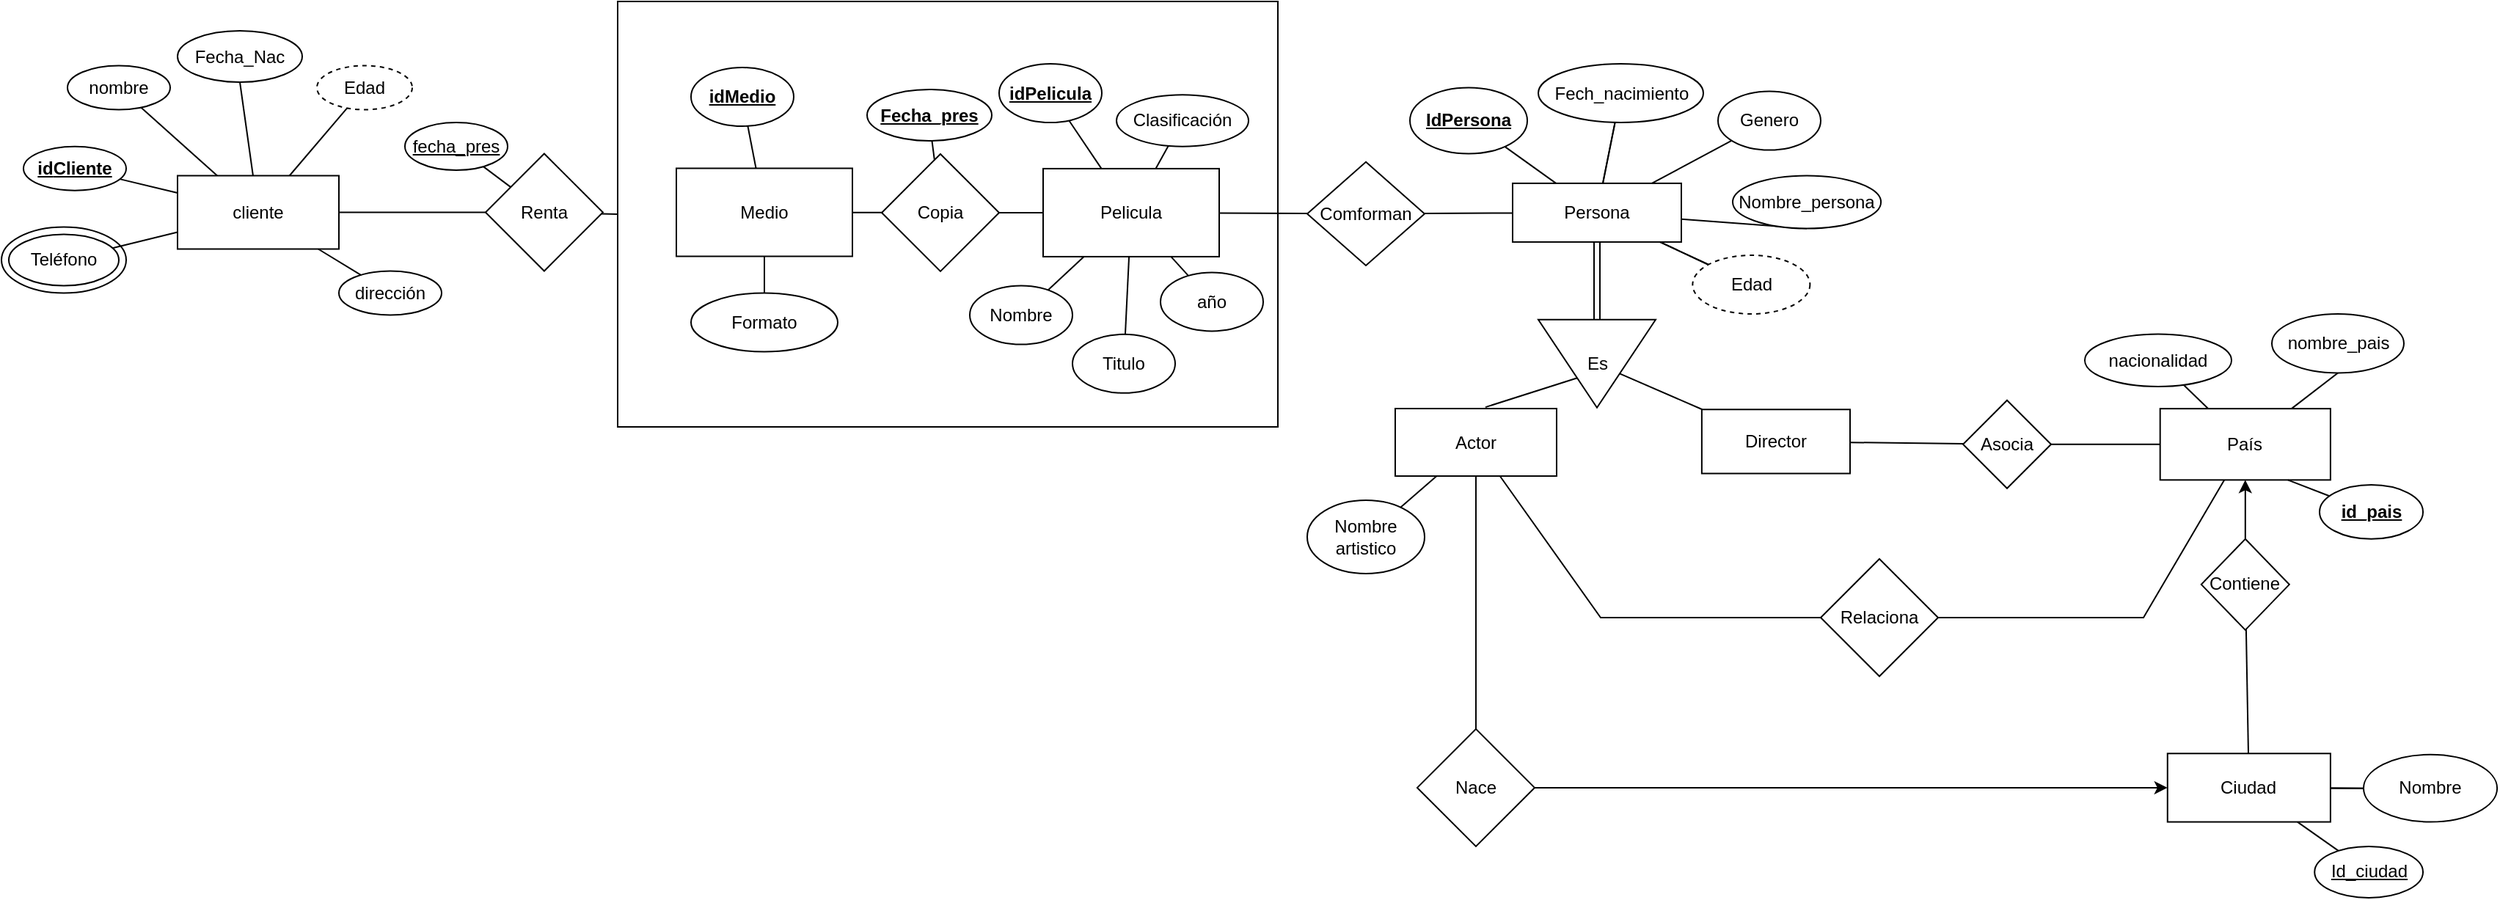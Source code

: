 <mxfile version="17.1.3" type="github">
  <diagram id="XbYHDId6QQW5LhkTKkXW" name="Page-1">
    <mxGraphModel dx="1902" dy="955" grid="1" gridSize="10" guides="1" tooltips="1" connect="1" arrows="1" fold="1" page="1" pageScale="1" pageWidth="1100" pageHeight="850" math="0" shadow="0">
      <root>
        <mxCell id="0" />
        <mxCell id="1" parent="0" />
        <mxCell id="F-Kvo5MLFR0JJEmdqfFO-17" value="" style="rounded=0;whiteSpace=wrap;html=1;fontStyle=5" vertex="1" parent="1">
          <mxGeometry x="450" y="30" width="450" height="290" as="geometry" />
        </mxCell>
        <mxCell id="e1TEVOApzdRCWQLMog-f-6" value="" style="ellipse;whiteSpace=wrap;html=1;rounded=0;" parent="1" vertex="1">
          <mxGeometry x="30" y="183.75" width="85" height="45" as="geometry" />
        </mxCell>
        <mxCell id="vQORHYDYE9qXVt88JkUZ-2" value="" style="rounded=0;orthogonalLoop=1;jettySize=auto;html=1;endArrow=none;endFill=0;" parent="1" source="qhwseymHXmRA8twH0Vjl-1" target="vQORHYDYE9qXVt88JkUZ-1" edge="1">
          <mxGeometry relative="1" as="geometry" />
        </mxCell>
        <mxCell id="e1TEVOApzdRCWQLMog-f-5" value="" style="edgeStyle=none;rounded=0;orthogonalLoop=1;jettySize=auto;html=1;endArrow=none;endFill=0;" parent="1" source="qhwseymHXmRA8twH0Vjl-1" target="e1TEVOApzdRCWQLMog-f-4" edge="1">
          <mxGeometry relative="1" as="geometry" />
        </mxCell>
        <mxCell id="e1TEVOApzdRCWQLMog-f-9" value="" style="edgeStyle=none;rounded=0;orthogonalLoop=1;jettySize=auto;html=1;endArrow=none;endFill=0;entryX=0.5;entryY=1;entryDx=0;entryDy=0;" parent="1" source="qhwseymHXmRA8twH0Vjl-1" target="e1TEVOApzdRCWQLMog-f-8" edge="1">
          <mxGeometry relative="1" as="geometry">
            <mxPoint x="194.407" y="80.292" as="targetPoint" />
          </mxGeometry>
        </mxCell>
        <mxCell id="e1TEVOApzdRCWQLMog-f-16" value="" style="edgeStyle=none;rounded=0;orthogonalLoop=1;jettySize=auto;html=1;endArrow=none;endFill=0;" parent="1" source="qhwseymHXmRA8twH0Vjl-1" target="e1TEVOApzdRCWQLMog-f-15" edge="1">
          <mxGeometry relative="1" as="geometry" />
        </mxCell>
        <mxCell id="e1TEVOApzdRCWQLMog-f-21" value="" style="edgeStyle=none;rounded=0;orthogonalLoop=1;jettySize=auto;html=1;endArrow=none;endFill=0;" parent="1" source="qhwseymHXmRA8twH0Vjl-1" target="e1TEVOApzdRCWQLMog-f-20" edge="1">
          <mxGeometry relative="1" as="geometry" />
        </mxCell>
        <mxCell id="qhwseymHXmRA8twH0Vjl-1" value="cliente" style="rounded=0;whiteSpace=wrap;html=1;" parent="1" vertex="1">
          <mxGeometry x="150" y="148.75" width="110" height="50" as="geometry" />
        </mxCell>
        <mxCell id="vQORHYDYE9qXVt88JkUZ-1" value="&lt;span&gt;id&lt;/span&gt;Cliente" style="ellipse;whiteSpace=wrap;html=1;rounded=0;fontStyle=5" parent="1" vertex="1">
          <mxGeometry x="45" y="128.82" width="70" height="30" as="geometry" />
        </mxCell>
        <mxCell id="YXDesHnkqgXv9jODjz7c-2" value="" style="edgeStyle=none;rounded=0;orthogonalLoop=1;jettySize=auto;html=1;endArrow=none;endFill=0;" parent="1" source="YXDesHnkqgXv9jODjz7c-1" target="qhwseymHXmRA8twH0Vjl-1" edge="1">
          <mxGeometry relative="1" as="geometry" />
        </mxCell>
        <mxCell id="YXDesHnkqgXv9jODjz7c-1" value="nombre&lt;br&gt;" style="ellipse;whiteSpace=wrap;html=1;rounded=0;" parent="1" vertex="1">
          <mxGeometry x="75" y="73.75" width="70" height="30" as="geometry" />
        </mxCell>
        <mxCell id="e1TEVOApzdRCWQLMog-f-40" value="" style="edgeStyle=none;rounded=0;orthogonalLoop=1;jettySize=auto;html=1;endArrow=none;endFill=0;" parent="1" source="YXDesHnkqgXv9jODjz7c-3" target="qhwseymHXmRA8twH0Vjl-1" edge="1">
          <mxGeometry relative="1" as="geometry" />
        </mxCell>
        <mxCell id="YXDesHnkqgXv9jODjz7c-3" value="dirección" style="ellipse;whiteSpace=wrap;html=1;rounded=0;" parent="1" vertex="1">
          <mxGeometry x="260" y="213.75" width="70" height="30" as="geometry" />
        </mxCell>
        <mxCell id="e1TEVOApzdRCWQLMog-f-4" value="Teléfono" style="ellipse;whiteSpace=wrap;html=1;rounded=0;" parent="1" vertex="1">
          <mxGeometry x="35" y="188.75" width="75" height="35" as="geometry" />
        </mxCell>
        <mxCell id="e1TEVOApzdRCWQLMog-f-8" value="Fecha_Nac" style="ellipse;whiteSpace=wrap;html=1;rounded=0;" parent="1" vertex="1">
          <mxGeometry x="150" y="50" width="85" height="35" as="geometry" />
        </mxCell>
        <mxCell id="e1TEVOApzdRCWQLMog-f-15" value="Edad" style="ellipse;whiteSpace=wrap;html=1;rounded=0;dashed=1;" parent="1" vertex="1">
          <mxGeometry x="245" y="73.75" width="65" height="30" as="geometry" />
        </mxCell>
        <mxCell id="e1TEVOApzdRCWQLMog-f-24" value="" style="edgeStyle=none;rounded=0;orthogonalLoop=1;jettySize=auto;html=1;endArrow=none;endFill=0;" parent="1" source="e1TEVOApzdRCWQLMog-f-20" target="e1TEVOApzdRCWQLMog-f-23" edge="1">
          <mxGeometry relative="1" as="geometry" />
        </mxCell>
        <mxCell id="F-Kvo5MLFR0JJEmdqfFO-20" style="edgeStyle=none;rounded=0;orthogonalLoop=1;jettySize=auto;html=1;entryX=0;entryY=0.5;entryDx=0;entryDy=0;endArrow=none;endFill=0;" edge="1" parent="1" source="e1TEVOApzdRCWQLMog-f-20" target="F-Kvo5MLFR0JJEmdqfFO-17">
          <mxGeometry relative="1" as="geometry" />
        </mxCell>
        <mxCell id="e1TEVOApzdRCWQLMog-f-20" value="Renta" style="rhombus;whiteSpace=wrap;html=1;rounded=0;" parent="1" vertex="1">
          <mxGeometry x="359.95" y="133.74" width="80" height="80" as="geometry" />
        </mxCell>
        <mxCell id="e1TEVOApzdRCWQLMog-f-23" value="&lt;u&gt;fecha_pres&lt;/u&gt;" style="ellipse;whiteSpace=wrap;html=1;rounded=0;" parent="1" vertex="1">
          <mxGeometry x="305" y="112.5" width="70" height="32.5" as="geometry" />
        </mxCell>
        <mxCell id="e1TEVOApzdRCWQLMog-f-62" value="" style="edgeStyle=none;rounded=0;orthogonalLoop=1;jettySize=auto;html=1;endArrow=none;endFill=0;exitX=0.559;exitY=-0.021;exitDx=0;exitDy=0;exitPerimeter=0;" parent="1" source="e1TEVOApzdRCWQLMog-f-33" edge="1">
          <mxGeometry relative="1" as="geometry">
            <mxPoint x="1060" y="314.14" as="sourcePoint" />
            <mxPoint x="1110" y="284.76" as="targetPoint" />
          </mxGeometry>
        </mxCell>
        <mxCell id="F-Kvo5MLFR0JJEmdqfFO-49" value="" style="edgeStyle=none;rounded=0;orthogonalLoop=1;jettySize=auto;html=1;endArrow=none;endFill=0;" edge="1" parent="1" source="e1TEVOApzdRCWQLMog-f-33" target="F-Kvo5MLFR0JJEmdqfFO-48">
          <mxGeometry relative="1" as="geometry" />
        </mxCell>
        <mxCell id="F-Kvo5MLFR0JJEmdqfFO-56" value="" style="edgeStyle=none;rounded=0;orthogonalLoop=1;jettySize=auto;html=1;startArrow=none;startFill=0;endArrow=none;endFill=0;" edge="1" parent="1" source="e1TEVOApzdRCWQLMog-f-33" target="F-Kvo5MLFR0JJEmdqfFO-55">
          <mxGeometry relative="1" as="geometry">
            <Array as="points">
              <mxPoint x="1120" y="450" />
            </Array>
          </mxGeometry>
        </mxCell>
        <mxCell id="e1TEVOApzdRCWQLMog-f-33" value="Actor" style="whiteSpace=wrap;html=1;rounded=0;" parent="1" vertex="1">
          <mxGeometry x="979.99" y="307.51" width="110" height="46.01" as="geometry" />
        </mxCell>
        <mxCell id="e1TEVOApzdRCWQLMog-f-45" value="Director" style="whiteSpace=wrap;html=1;rounded=0;" parent="1" vertex="1">
          <mxGeometry x="1188.94" y="308.13" width="101.06" height="43.64" as="geometry" />
        </mxCell>
        <mxCell id="avucB0VCaXHulsLbvV53-25" value="" style="edgeStyle=none;rounded=0;orthogonalLoop=1;jettySize=auto;html=1;endArrow=none;endFill=0;startArrow=none;" parent="1" source="e1TEVOApzdRCWQLMog-f-66" target="e1TEVOApzdRCWQLMog-f-98" edge="1">
          <mxGeometry relative="1" as="geometry" />
        </mxCell>
        <mxCell id="F-Kvo5MLFR0JJEmdqfFO-7" style="edgeStyle=none;rounded=0;orthogonalLoop=1;jettySize=auto;html=1;endArrow=none;endFill=0;" edge="1" parent="1" source="e1TEVOApzdRCWQLMog-f-61" target="e1TEVOApzdRCWQLMog-f-45">
          <mxGeometry relative="1" as="geometry" />
        </mxCell>
        <mxCell id="e1TEVOApzdRCWQLMog-f-61" value="Es" style="triangle;whiteSpace=wrap;html=1;rounded=0;direction=south;horizontal=1;" parent="1" vertex="1">
          <mxGeometry x="1077.5" y="246.91" width="80" height="60" as="geometry" />
        </mxCell>
        <mxCell id="e1TEVOApzdRCWQLMog-f-97" value="" style="edgeStyle=none;rounded=0;orthogonalLoop=1;jettySize=auto;html=1;endArrow=none;endFill=0;entryX=0.5;entryY=1;entryDx=0;entryDy=0;" parent="1" source="e1TEVOApzdRCWQLMog-f-66" target="e1TEVOApzdRCWQLMog-f-96" edge="1">
          <mxGeometry relative="1" as="geometry">
            <mxPoint x="1202.234" y="159.532" as="targetPoint" />
          </mxGeometry>
        </mxCell>
        <mxCell id="e1TEVOApzdRCWQLMog-f-99" value="" style="edgeStyle=none;rounded=0;orthogonalLoop=1;jettySize=auto;html=1;endArrow=none;endFill=0;" parent="1" source="e1TEVOApzdRCWQLMog-f-66" target="e1TEVOApzdRCWQLMog-f-98" edge="1">
          <mxGeometry relative="1" as="geometry" />
        </mxCell>
        <mxCell id="e1TEVOApzdRCWQLMog-f-101" value="" style="edgeStyle=none;rounded=0;orthogonalLoop=1;jettySize=auto;html=1;endArrow=none;endFill=0;" parent="1" source="e1TEVOApzdRCWQLMog-f-66" target="e1TEVOApzdRCWQLMog-f-100" edge="1">
          <mxGeometry relative="1" as="geometry" />
        </mxCell>
        <mxCell id="e1TEVOApzdRCWQLMog-f-157" value="" style="edgeStyle=none;rounded=0;orthogonalLoop=1;jettySize=auto;html=1;startArrow=none;startFill=0;endArrow=none;endFill=0;" parent="1" source="e1TEVOApzdRCWQLMog-f-66" target="e1TEVOApzdRCWQLMog-f-100" edge="1">
          <mxGeometry relative="1" as="geometry" />
        </mxCell>
        <mxCell id="e1TEVOApzdRCWQLMog-f-68" style="edgeStyle=none;rounded=0;orthogonalLoop=1;jettySize=auto;html=1;exitX=0.5;exitY=1;exitDx=0;exitDy=0;endArrow=none;endFill=0;" parent="1" edge="1">
          <mxGeometry relative="1" as="geometry">
            <mxPoint x="744.19" y="269.88" as="sourcePoint" />
            <mxPoint x="744.19" y="269.88" as="targetPoint" />
          </mxGeometry>
        </mxCell>
        <mxCell id="F-Kvo5MLFR0JJEmdqfFO-53" value="" style="edgeStyle=none;rounded=0;orthogonalLoop=1;jettySize=auto;html=1;endArrow=none;endFill=0;" edge="1" parent="1" source="e1TEVOApzdRCWQLMog-f-71" target="e1TEVOApzdRCWQLMog-f-45">
          <mxGeometry relative="1" as="geometry" />
        </mxCell>
        <mxCell id="e1TEVOApzdRCWQLMog-f-71" value="Asocia" style="rhombus;whiteSpace=wrap;html=1;rounded=0;" parent="1" vertex="1">
          <mxGeometry x="1367" y="301.88" width="60" height="60" as="geometry" />
        </mxCell>
        <mxCell id="e1TEVOApzdRCWQLMog-f-75" style="edgeStyle=none;rounded=0;orthogonalLoop=1;jettySize=auto;html=1;exitX=0.5;exitY=1;exitDx=0;exitDy=0;endArrow=none;endFill=0;" parent="1" edge="1">
          <mxGeometry relative="1" as="geometry">
            <mxPoint x="724.075" y="631.44" as="sourcePoint" />
            <mxPoint x="724.075" y="631.44" as="targetPoint" />
          </mxGeometry>
        </mxCell>
        <mxCell id="e1TEVOApzdRCWQLMog-f-76" style="edgeStyle=none;rounded=0;orthogonalLoop=1;jettySize=auto;html=1;exitX=0.5;exitY=1;exitDx=0;exitDy=0;endArrow=none;endFill=0;" parent="1" edge="1">
          <mxGeometry relative="1" as="geometry">
            <mxPoint x="724.075" y="631.44" as="sourcePoint" />
            <mxPoint x="724.075" y="631.44" as="targetPoint" />
          </mxGeometry>
        </mxCell>
        <mxCell id="e1TEVOApzdRCWQLMog-f-77" style="edgeStyle=none;rounded=0;orthogonalLoop=1;jettySize=auto;html=1;exitX=0.5;exitY=1;exitDx=0;exitDy=0;endArrow=none;endFill=0;" parent="1" edge="1">
          <mxGeometry relative="1" as="geometry">
            <mxPoint x="682.445" y="630.87" as="sourcePoint" />
            <mxPoint x="682.445" y="630.87" as="targetPoint" />
          </mxGeometry>
        </mxCell>
        <mxCell id="e1TEVOApzdRCWQLMog-f-120" value="" style="edgeStyle=none;rounded=0;orthogonalLoop=1;jettySize=auto;html=1;endArrow=none;endFill=0;" parent="1" source="e1TEVOApzdRCWQLMog-f-81" target="e1TEVOApzdRCWQLMog-f-82" edge="1">
          <mxGeometry relative="1" as="geometry" />
        </mxCell>
        <mxCell id="e1TEVOApzdRCWQLMog-f-124" value="" style="edgeStyle=none;rounded=0;orthogonalLoop=1;jettySize=auto;html=1;endArrow=none;endFill=0;" parent="1" source="e1TEVOApzdRCWQLMog-f-81" target="e1TEVOApzdRCWQLMog-f-71" edge="1">
          <mxGeometry relative="1" as="geometry" />
        </mxCell>
        <mxCell id="avucB0VCaXHulsLbvV53-6" value="" style="rounded=0;orthogonalLoop=1;jettySize=auto;html=1;endArrow=none;endFill=0;startArrow=classic;startFill=1;" parent="1" source="e1TEVOApzdRCWQLMog-f-81" target="avucB0VCaXHulsLbvV53-5" edge="1">
          <mxGeometry relative="1" as="geometry" />
        </mxCell>
        <mxCell id="e1TEVOApzdRCWQLMog-f-81" value="País" style="rounded=0;whiteSpace=wrap;html=1;" parent="1" vertex="1">
          <mxGeometry x="1501.35" y="307.58" width="116.1" height="48.59" as="geometry" />
        </mxCell>
        <mxCell id="e1TEVOApzdRCWQLMog-f-82" value="nacionalidad" style="ellipse;whiteSpace=wrap;html=1;rounded=0;" parent="1" vertex="1">
          <mxGeometry x="1450" y="256.74" width="100" height="35.77" as="geometry" />
        </mxCell>
        <mxCell id="avucB0VCaXHulsLbvV53-35" value="" style="edgeStyle=none;rounded=0;orthogonalLoop=1;jettySize=auto;html=1;endArrow=none;endFill=0;exitX=0.5;exitY=1;exitDx=0;exitDy=0;" parent="1" source="e1TEVOApzdRCWQLMog-f-83" target="e1TEVOApzdRCWQLMog-f-81" edge="1">
          <mxGeometry relative="1" as="geometry">
            <mxPoint x="1617.783" y="285.301" as="sourcePoint" />
          </mxGeometry>
        </mxCell>
        <mxCell id="e1TEVOApzdRCWQLMog-f-83" value="nombre_pais" style="ellipse;whiteSpace=wrap;html=1;rounded=0;" parent="1" vertex="1">
          <mxGeometry x="1577.5" y="243.01" width="90" height="40.23" as="geometry" />
        </mxCell>
        <mxCell id="e1TEVOApzdRCWQLMog-f-125" style="edgeStyle=none;rounded=0;orthogonalLoop=1;jettySize=auto;html=1;entryX=0.75;entryY=1;entryDx=0;entryDy=0;endArrow=none;endFill=0;" parent="1" source="e1TEVOApzdRCWQLMog-f-89" target="e1TEVOApzdRCWQLMog-f-81" edge="1">
          <mxGeometry relative="1" as="geometry">
            <mxPoint x="1641.695" y="358.01" as="sourcePoint" />
          </mxGeometry>
        </mxCell>
        <mxCell id="e1TEVOApzdRCWQLMog-f-89" value="&lt;b&gt;&lt;u&gt;id_pais&lt;/u&gt;&lt;/b&gt;" style="ellipse;whiteSpace=wrap;html=1;rounded=0;" parent="1" vertex="1">
          <mxGeometry x="1610" y="359.5" width="70.53" height="36.91" as="geometry" />
        </mxCell>
        <mxCell id="e1TEVOApzdRCWQLMog-f-92" style="edgeStyle=none;rounded=0;orthogonalLoop=1;jettySize=auto;html=1;exitX=0.5;exitY=1;exitDx=0;exitDy=0;endArrow=none;endFill=0;" parent="1" edge="1">
          <mxGeometry relative="1" as="geometry">
            <mxPoint x="1267.94" y="311.96" as="sourcePoint" />
            <mxPoint x="1267.94" y="311.96" as="targetPoint" />
          </mxGeometry>
        </mxCell>
        <mxCell id="e1TEVOApzdRCWQLMog-f-96" value="Nombre_persona" style="ellipse;whiteSpace=wrap;html=1;rounded=0;" parent="1" vertex="1">
          <mxGeometry x="1210" y="148.75" width="101.06" height="36.04" as="geometry" />
        </mxCell>
        <mxCell id="e1TEVOApzdRCWQLMog-f-98" value="Fech_nacimiento" style="ellipse;whiteSpace=wrap;html=1;rounded=0;" parent="1" vertex="1">
          <mxGeometry x="1077.5" y="72.5" width="112.5" height="40" as="geometry" />
        </mxCell>
        <mxCell id="e1TEVOApzdRCWQLMog-f-100" value="Edad" style="ellipse;whiteSpace=wrap;html=1;rounded=0;dashed=1;" parent="1" vertex="1">
          <mxGeometry x="1182.69" y="203.01" width="80" height="40" as="geometry" />
        </mxCell>
        <mxCell id="e1TEVOApzdRCWQLMog-f-103" style="edgeStyle=none;rounded=0;orthogonalLoop=1;jettySize=auto;html=1;exitX=0;exitY=0.5;exitDx=0;exitDy=0;endArrow=none;endFill=0;" parent="1" source="e1TEVOApzdRCWQLMog-f-66" target="e1TEVOApzdRCWQLMog-f-66" edge="1">
          <mxGeometry relative="1" as="geometry" />
        </mxCell>
        <mxCell id="e1TEVOApzdRCWQLMog-f-104" style="edgeStyle=none;rounded=0;orthogonalLoop=1;jettySize=auto;html=1;exitX=0.75;exitY=0;exitDx=0;exitDy=0;endArrow=none;endFill=0;" parent="1" source="e1TEVOApzdRCWQLMog-f-66" target="e1TEVOApzdRCWQLMog-f-66" edge="1">
          <mxGeometry relative="1" as="geometry" />
        </mxCell>
        <mxCell id="KeWiGIRZNDUcGX5Lr0Es-76" style="edgeStyle=none;rounded=0;orthogonalLoop=1;jettySize=auto;html=1;exitX=0.5;exitY=0;exitDx=0;exitDy=0;endArrow=none;endFill=0;" parent="1" source="YXDesHnkqgXv9jODjz7c-3" target="YXDesHnkqgXv9jODjz7c-3" edge="1">
          <mxGeometry relative="1" as="geometry" />
        </mxCell>
        <mxCell id="avucB0VCaXHulsLbvV53-5" value="Contiene" style="rhombus;whiteSpace=wrap;html=1;rounded=0;" parent="1" vertex="1">
          <mxGeometry x="1529.4" y="396.41" width="60" height="62.04" as="geometry" />
        </mxCell>
        <mxCell id="IDhsBv1kv3w5sqmUTl4b-25" value="" style="edgeStyle=none;rounded=0;orthogonalLoop=1;jettySize=auto;html=1;startArrow=none;startFill=0;endArrow=none;endFill=0;" parent="1" source="avucB0VCaXHulsLbvV53-9" target="IDhsBv1kv3w5sqmUTl4b-24" edge="1">
          <mxGeometry relative="1" as="geometry" />
        </mxCell>
        <mxCell id="IDhsBv1kv3w5sqmUTl4b-26" value="" style="edgeStyle=none;rounded=0;orthogonalLoop=1;jettySize=auto;html=1;startArrow=none;startFill=0;endArrow=none;endFill=0;" parent="1" source="avucB0VCaXHulsLbvV53-9" target="IDhsBv1kv3w5sqmUTl4b-24" edge="1">
          <mxGeometry relative="1" as="geometry" />
        </mxCell>
        <mxCell id="IDhsBv1kv3w5sqmUTl4b-28" value="" style="edgeStyle=none;rounded=0;orthogonalLoop=1;jettySize=auto;html=1;startArrow=none;startFill=0;endArrow=none;endFill=0;" parent="1" source="avucB0VCaXHulsLbvV53-9" target="IDhsBv1kv3w5sqmUTl4b-27" edge="1">
          <mxGeometry relative="1" as="geometry" />
        </mxCell>
        <mxCell id="F-Kvo5MLFR0JJEmdqfFO-51" value="" style="edgeStyle=none;rounded=0;orthogonalLoop=1;jettySize=auto;html=1;endArrow=none;endFill=0;" edge="1" parent="1" source="avucB0VCaXHulsLbvV53-9" target="avucB0VCaXHulsLbvV53-5">
          <mxGeometry relative="1" as="geometry">
            <Array as="points" />
          </mxGeometry>
        </mxCell>
        <mxCell id="avucB0VCaXHulsLbvV53-9" value="Ciudad" style="whiteSpace=wrap;html=1;rounded=0;" parent="1" vertex="1">
          <mxGeometry x="1506.39" y="542.64" width="111.06" height="46.64" as="geometry" />
        </mxCell>
        <mxCell id="avucB0VCaXHulsLbvV53-21" value="" style="edgeStyle=none;rounded=0;orthogonalLoop=1;jettySize=auto;html=1;endArrow=none;endFill=0;" parent="1" source="avucB0VCaXHulsLbvV53-19" target="e1TEVOApzdRCWQLMog-f-66" edge="1">
          <mxGeometry relative="1" as="geometry">
            <mxPoint x="988.343" y="175.897" as="sourcePoint" />
          </mxGeometry>
        </mxCell>
        <mxCell id="F-Kvo5MLFR0JJEmdqfFO-22" style="edgeStyle=none;rounded=0;orthogonalLoop=1;jettySize=auto;html=1;endArrow=none;endFill=0;" edge="1" parent="1" source="avucB0VCaXHulsLbvV53-19" target="F-Kvo5MLFR0JJEmdqfFO-21">
          <mxGeometry relative="1" as="geometry" />
        </mxCell>
        <mxCell id="avucB0VCaXHulsLbvV53-19" value="Comforman" style="rhombus;whiteSpace=wrap;html=1;rounded=0;" parent="1" vertex="1">
          <mxGeometry x="920" y="139.42" width="80" height="70.58" as="geometry" />
        </mxCell>
        <mxCell id="F-Kvo5MLFR0JJEmdqfFO-36" value="" style="edgeStyle=none;rounded=0;orthogonalLoop=1;jettySize=auto;html=1;endArrow=none;endFill=0;" edge="1" parent="1" source="e1TEVOApzdRCWQLMog-f-66" target="F-Kvo5MLFR0JJEmdqfFO-35">
          <mxGeometry relative="1" as="geometry" />
        </mxCell>
        <mxCell id="e1TEVOApzdRCWQLMog-f-66" value="Persona" style="whiteSpace=wrap;html=1;rounded=0;" parent="1" vertex="1">
          <mxGeometry x="1060" y="153.96" width="115" height="40" as="geometry" />
        </mxCell>
        <mxCell id="avucB0VCaXHulsLbvV53-38" style="edgeStyle=none;rounded=0;orthogonalLoop=1;jettySize=auto;html=1;exitX=0.5;exitY=1;exitDx=0;exitDy=0;endArrow=none;endFill=0;" parent="1" edge="1">
          <mxGeometry relative="1" as="geometry">
            <mxPoint x="1034.995" y="418.15" as="sourcePoint" />
            <mxPoint x="1034.995" y="418.15" as="targetPoint" />
          </mxGeometry>
        </mxCell>
        <mxCell id="IDhsBv1kv3w5sqmUTl4b-24" value="Nombre" style="ellipse;whiteSpace=wrap;html=1;rounded=0;" parent="1" vertex="1">
          <mxGeometry x="1640.0" y="543.38" width="91.06" height="45.9" as="geometry" />
        </mxCell>
        <mxCell id="IDhsBv1kv3w5sqmUTl4b-27" value="&lt;u&gt;Id_ciudad&lt;/u&gt;" style="ellipse;whiteSpace=wrap;html=1;rounded=0;" parent="1" vertex="1">
          <mxGeometry x="1606.61" y="605.95" width="73.92" height="35" as="geometry" />
        </mxCell>
        <mxCell id="F-Kvo5MLFR0JJEmdqfFO-16" value="" style="edgeStyle=none;rounded=0;orthogonalLoop=1;jettySize=auto;html=1;endArrow=none;endFill=0;" edge="1" parent="1" source="F-Kvo5MLFR0JJEmdqfFO-2" target="F-Kvo5MLFR0JJEmdqfFO-15">
          <mxGeometry relative="1" as="geometry" />
        </mxCell>
        <mxCell id="F-Kvo5MLFR0JJEmdqfFO-2" value="Medio" style="whiteSpace=wrap;html=1;rounded=0;" vertex="1" parent="1">
          <mxGeometry x="490" y="143.74" width="120" height="60" as="geometry" />
        </mxCell>
        <mxCell id="F-Kvo5MLFR0JJEmdqfFO-13" value="" style="shape=link;html=1;rounded=0;endArrow=none;endFill=0;exitX=0;exitY=0.5;exitDx=0;exitDy=0;" edge="1" parent="1" source="e1TEVOApzdRCWQLMog-f-61" target="e1TEVOApzdRCWQLMog-f-66">
          <mxGeometry relative="1" as="geometry">
            <mxPoint x="1044.21" y="227.95" as="sourcePoint" />
            <mxPoint x="1204.21" y="227.95" as="targetPoint" />
          </mxGeometry>
        </mxCell>
        <mxCell id="F-Kvo5MLFR0JJEmdqfFO-23" value="" style="edgeStyle=none;rounded=0;orthogonalLoop=1;jettySize=auto;html=1;endArrow=none;endFill=0;" edge="1" parent="1" source="F-Kvo5MLFR0JJEmdqfFO-15" target="F-Kvo5MLFR0JJEmdqfFO-21">
          <mxGeometry relative="1" as="geometry" />
        </mxCell>
        <mxCell id="F-Kvo5MLFR0JJEmdqfFO-15" value="Copia" style="rhombus;whiteSpace=wrap;html=1;rounded=0;" vertex="1" parent="1">
          <mxGeometry x="630" y="133.96" width="80" height="80" as="geometry" />
        </mxCell>
        <mxCell id="F-Kvo5MLFR0JJEmdqfFO-42" value="" style="edgeStyle=none;rounded=0;orthogonalLoop=1;jettySize=auto;html=1;endArrow=none;endFill=0;" edge="1" parent="1" source="F-Kvo5MLFR0JJEmdqfFO-21" target="F-Kvo5MLFR0JJEmdqfFO-39">
          <mxGeometry relative="1" as="geometry" />
        </mxCell>
        <mxCell id="F-Kvo5MLFR0JJEmdqfFO-44" value="" style="edgeStyle=none;rounded=0;orthogonalLoop=1;jettySize=auto;html=1;endArrow=none;endFill=0;" edge="1" parent="1" source="F-Kvo5MLFR0JJEmdqfFO-21" target="F-Kvo5MLFR0JJEmdqfFO-38">
          <mxGeometry relative="1" as="geometry" />
        </mxCell>
        <mxCell id="F-Kvo5MLFR0JJEmdqfFO-21" value="Pelicula" style="rounded=0;whiteSpace=wrap;html=1;" vertex="1" parent="1">
          <mxGeometry x="740" y="143.96" width="120" height="60" as="geometry" />
        </mxCell>
        <mxCell id="F-Kvo5MLFR0JJEmdqfFO-25" value="" style="edgeStyle=none;rounded=0;orthogonalLoop=1;jettySize=auto;html=1;endArrow=none;endFill=0;" edge="1" parent="1" source="F-Kvo5MLFR0JJEmdqfFO-24" target="F-Kvo5MLFR0JJEmdqfFO-2">
          <mxGeometry relative="1" as="geometry" />
        </mxCell>
        <mxCell id="F-Kvo5MLFR0JJEmdqfFO-24" value="idMedio" style="ellipse;whiteSpace=wrap;html=1;rounded=0;fontStyle=5" vertex="1" parent="1">
          <mxGeometry x="500" y="75" width="70" height="40" as="geometry" />
        </mxCell>
        <mxCell id="F-Kvo5MLFR0JJEmdqfFO-27" value="" style="edgeStyle=none;rounded=0;orthogonalLoop=1;jettySize=auto;html=1;endArrow=none;endFill=0;" edge="1" parent="1" source="F-Kvo5MLFR0JJEmdqfFO-26" target="F-Kvo5MLFR0JJEmdqfFO-21">
          <mxGeometry relative="1" as="geometry" />
        </mxCell>
        <mxCell id="F-Kvo5MLFR0JJEmdqfFO-26" value="idPelicula" style="ellipse;whiteSpace=wrap;html=1;rounded=0;fontStyle=5" vertex="1" parent="1">
          <mxGeometry x="710" y="72.5" width="70" height="40" as="geometry" />
        </mxCell>
        <mxCell id="F-Kvo5MLFR0JJEmdqfFO-29" value="" style="edgeStyle=none;rounded=0;orthogonalLoop=1;jettySize=auto;html=1;endArrow=none;endFill=0;" edge="1" parent="1" source="F-Kvo5MLFR0JJEmdqfFO-28" target="F-Kvo5MLFR0JJEmdqfFO-15">
          <mxGeometry relative="1" as="geometry" />
        </mxCell>
        <mxCell id="F-Kvo5MLFR0JJEmdqfFO-28" value="Fecha_pres" style="ellipse;whiteSpace=wrap;html=1;rounded=0;fontStyle=5" vertex="1" parent="1">
          <mxGeometry x="620" y="90" width="85" height="35" as="geometry" />
        </mxCell>
        <mxCell id="F-Kvo5MLFR0JJEmdqfFO-31" value="" style="edgeStyle=none;rounded=0;orthogonalLoop=1;jettySize=auto;html=1;endArrow=none;endFill=0;" edge="1" parent="1" source="F-Kvo5MLFR0JJEmdqfFO-30" target="F-Kvo5MLFR0JJEmdqfFO-21">
          <mxGeometry relative="1" as="geometry" />
        </mxCell>
        <mxCell id="F-Kvo5MLFR0JJEmdqfFO-30" value="Nombre" style="ellipse;whiteSpace=wrap;html=1;rounded=0;" vertex="1" parent="1">
          <mxGeometry x="690" y="223.75" width="70" height="40" as="geometry" />
        </mxCell>
        <mxCell id="F-Kvo5MLFR0JJEmdqfFO-34" value="" style="edgeStyle=none;rounded=0;orthogonalLoop=1;jettySize=auto;html=1;endArrow=none;endFill=0;" edge="1" parent="1" source="F-Kvo5MLFR0JJEmdqfFO-33" target="e1TEVOApzdRCWQLMog-f-33">
          <mxGeometry relative="1" as="geometry" />
        </mxCell>
        <mxCell id="F-Kvo5MLFR0JJEmdqfFO-33" value="Nombre artistico" style="ellipse;whiteSpace=wrap;html=1;rounded=0;align=center;" vertex="1" parent="1">
          <mxGeometry x="920" y="370" width="80" height="50" as="geometry" />
        </mxCell>
        <mxCell id="F-Kvo5MLFR0JJEmdqfFO-35" value="&lt;u&gt;&lt;b&gt;IdPersona&lt;/b&gt;&lt;/u&gt;" style="ellipse;whiteSpace=wrap;html=1;rounded=0;" vertex="1" parent="1">
          <mxGeometry x="990.01" y="88.74" width="80" height="45" as="geometry" />
        </mxCell>
        <mxCell id="F-Kvo5MLFR0JJEmdqfFO-40" value="" style="edgeStyle=none;rounded=0;orthogonalLoop=1;jettySize=auto;html=1;endArrow=none;endFill=0;" edge="1" parent="1" source="F-Kvo5MLFR0JJEmdqfFO-37" target="F-Kvo5MLFR0JJEmdqfFO-21">
          <mxGeometry relative="1" as="geometry" />
        </mxCell>
        <mxCell id="F-Kvo5MLFR0JJEmdqfFO-37" value="año" style="ellipse;whiteSpace=wrap;html=1;rounded=0;" vertex="1" parent="1">
          <mxGeometry x="820" y="214.72" width="70" height="40" as="geometry" />
        </mxCell>
        <mxCell id="F-Kvo5MLFR0JJEmdqfFO-38" value="Titulo" style="ellipse;whiteSpace=wrap;html=1;rounded=0;" vertex="1" parent="1">
          <mxGeometry x="760" y="256.91" width="70" height="40" as="geometry" />
        </mxCell>
        <mxCell id="F-Kvo5MLFR0JJEmdqfFO-39" value="Clasificación" style="ellipse;whiteSpace=wrap;html=1;rounded=0;" vertex="1" parent="1">
          <mxGeometry x="790" y="93.66" width="90" height="35.16" as="geometry" />
        </mxCell>
        <mxCell id="F-Kvo5MLFR0JJEmdqfFO-46" value="" style="edgeStyle=none;rounded=0;orthogonalLoop=1;jettySize=auto;html=1;endArrow=none;endFill=0;" edge="1" parent="1" source="F-Kvo5MLFR0JJEmdqfFO-45" target="F-Kvo5MLFR0JJEmdqfFO-2">
          <mxGeometry relative="1" as="geometry" />
        </mxCell>
        <mxCell id="F-Kvo5MLFR0JJEmdqfFO-45" value="Formato" style="ellipse;whiteSpace=wrap;html=1;rounded=0;" vertex="1" parent="1">
          <mxGeometry x="500" y="228.75" width="100" height="40" as="geometry" />
        </mxCell>
        <mxCell id="F-Kvo5MLFR0JJEmdqfFO-50" style="edgeStyle=none;rounded=0;orthogonalLoop=1;jettySize=auto;html=1;endArrow=classic;endFill=1;" edge="1" parent="1" source="F-Kvo5MLFR0JJEmdqfFO-48" target="avucB0VCaXHulsLbvV53-9">
          <mxGeometry relative="1" as="geometry" />
        </mxCell>
        <mxCell id="F-Kvo5MLFR0JJEmdqfFO-48" value="Nace" style="rhombus;whiteSpace=wrap;html=1;rounded=0;" vertex="1" parent="1">
          <mxGeometry x="994.99" y="525.955" width="80" height="80" as="geometry" />
        </mxCell>
        <mxCell id="F-Kvo5MLFR0JJEmdqfFO-57" style="edgeStyle=none;rounded=0;orthogonalLoop=1;jettySize=auto;html=1;startArrow=none;startFill=0;endArrow=none;endFill=0;" edge="1" parent="1" source="F-Kvo5MLFR0JJEmdqfFO-55" target="e1TEVOApzdRCWQLMog-f-81">
          <mxGeometry relative="1" as="geometry">
            <Array as="points">
              <mxPoint x="1490" y="450" />
            </Array>
          </mxGeometry>
        </mxCell>
        <mxCell id="F-Kvo5MLFR0JJEmdqfFO-55" value="&lt;div&gt;Relaciona&lt;br&gt;&lt;/div&gt;" style="rhombus;whiteSpace=wrap;html=1;rounded=0;" vertex="1" parent="1">
          <mxGeometry x="1270" y="409.995" width="80" height="80" as="geometry" />
        </mxCell>
        <mxCell id="F-Kvo5MLFR0JJEmdqfFO-62" value="" style="edgeStyle=none;rounded=0;orthogonalLoop=1;jettySize=auto;html=1;startArrow=none;startFill=0;endArrow=none;endFill=0;" edge="1" parent="1" source="F-Kvo5MLFR0JJEmdqfFO-61" target="e1TEVOApzdRCWQLMog-f-66">
          <mxGeometry relative="1" as="geometry" />
        </mxCell>
        <mxCell id="F-Kvo5MLFR0JJEmdqfFO-61" value="Genero" style="ellipse;whiteSpace=wrap;html=1;rounded=0;" vertex="1" parent="1">
          <mxGeometry x="1200" y="91.24" width="70" height="40" as="geometry" />
        </mxCell>
      </root>
    </mxGraphModel>
  </diagram>
</mxfile>

